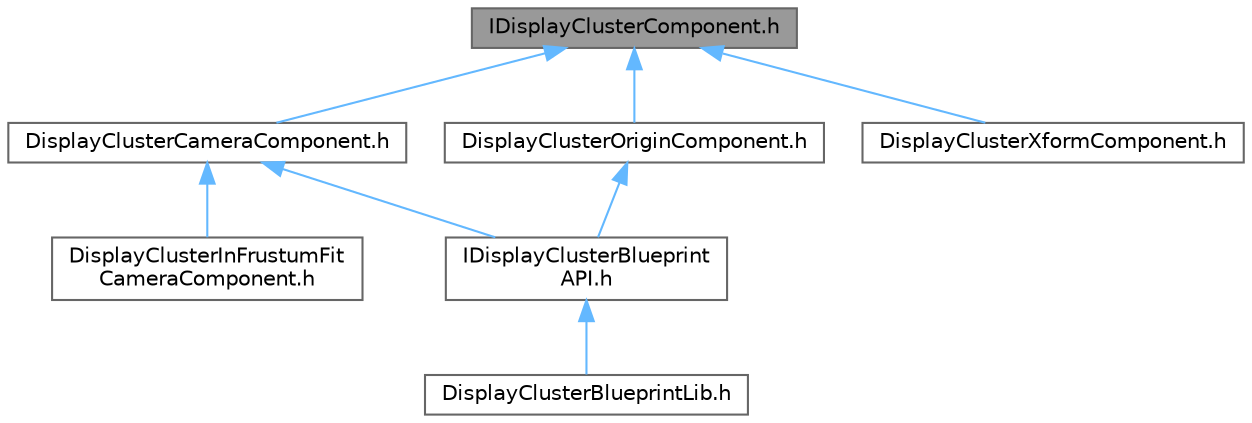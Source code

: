 digraph "IDisplayClusterComponent.h"
{
 // INTERACTIVE_SVG=YES
 // LATEX_PDF_SIZE
  bgcolor="transparent";
  edge [fontname=Helvetica,fontsize=10,labelfontname=Helvetica,labelfontsize=10];
  node [fontname=Helvetica,fontsize=10,shape=box,height=0.2,width=0.4];
  Node1 [id="Node000001",label="IDisplayClusterComponent.h",height=0.2,width=0.4,color="gray40", fillcolor="grey60", style="filled", fontcolor="black",tooltip=" "];
  Node1 -> Node2 [id="edge1_Node000001_Node000002",dir="back",color="steelblue1",style="solid",tooltip=" "];
  Node2 [id="Node000002",label="DisplayClusterCameraComponent.h",height=0.2,width=0.4,color="grey40", fillcolor="white", style="filled",URL="$dd/d6b/DisplayClusterCameraComponent_8h.html",tooltip=" "];
  Node2 -> Node3 [id="edge2_Node000002_Node000003",dir="back",color="steelblue1",style="solid",tooltip=" "];
  Node3 [id="Node000003",label="DisplayClusterInFrustumFit\lCameraComponent.h",height=0.2,width=0.4,color="grey40", fillcolor="white", style="filled",URL="$d5/d53/DisplayClusterInFrustumFitCameraComponent_8h.html",tooltip=" "];
  Node2 -> Node4 [id="edge3_Node000002_Node000004",dir="back",color="steelblue1",style="solid",tooltip=" "];
  Node4 [id="Node000004",label="IDisplayClusterBlueprint\lAPI.h",height=0.2,width=0.4,color="grey40", fillcolor="white", style="filled",URL="$d6/dd6/IDisplayClusterBlueprintAPI_8h.html",tooltip=" "];
  Node4 -> Node5 [id="edge4_Node000004_Node000005",dir="back",color="steelblue1",style="solid",tooltip=" "];
  Node5 [id="Node000005",label="DisplayClusterBlueprintLib.h",height=0.2,width=0.4,color="grey40", fillcolor="white", style="filled",URL="$d9/d13/DisplayClusterBlueprintLib_8h.html",tooltip=" "];
  Node1 -> Node6 [id="edge5_Node000001_Node000006",dir="back",color="steelblue1",style="solid",tooltip=" "];
  Node6 [id="Node000006",label="DisplayClusterOriginComponent.h",height=0.2,width=0.4,color="grey40", fillcolor="white", style="filled",URL="$d8/dfe/DisplayClusterOriginComponent_8h.html",tooltip=" "];
  Node6 -> Node4 [id="edge6_Node000006_Node000004",dir="back",color="steelblue1",style="solid",tooltip=" "];
  Node1 -> Node7 [id="edge7_Node000001_Node000007",dir="back",color="steelblue1",style="solid",tooltip=" "];
  Node7 [id="Node000007",label="DisplayClusterXformComponent.h",height=0.2,width=0.4,color="grey40", fillcolor="white", style="filled",URL="$de/d08/DisplayClusterXformComponent_8h.html",tooltip=" "];
}
